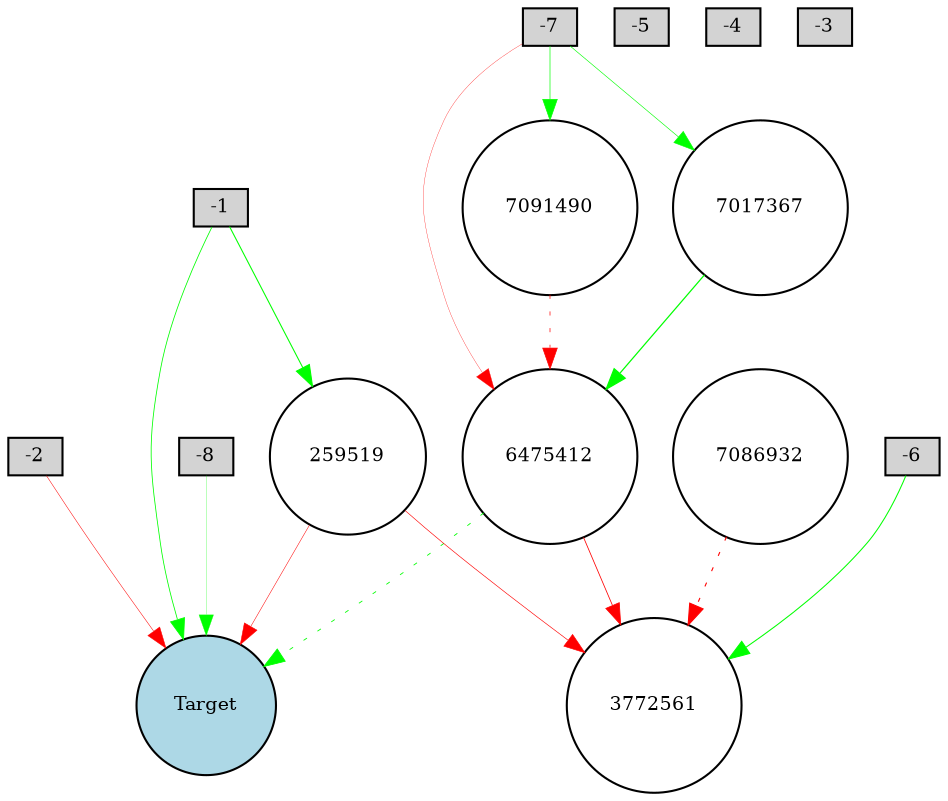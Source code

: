 digraph {
	node [fontsize=9 height=0.2 shape=circle width=0.2]
	-8 [fillcolor=lightgray shape=box style=filled]
	-7 [fillcolor=lightgray shape=box style=filled]
	-6 [fillcolor=lightgray shape=box style=filled]
	-5 [fillcolor=lightgray shape=box style=filled]
	-4 [fillcolor=lightgray shape=box style=filled]
	-3 [fillcolor=lightgray shape=box style=filled]
	-2 [fillcolor=lightgray shape=box style=filled]
	-1 [fillcolor=lightgray shape=box style=filled]
	Target [fillcolor=lightblue style=filled]
	7091490 [fillcolor=white style=filled]
	3772561 [fillcolor=white style=filled]
	6475412 [fillcolor=white style=filled]
	7086932 [fillcolor=white style=filled]
	7017367 [fillcolor=white style=filled]
	259519 [fillcolor=white style=filled]
	-1 -> Target [color=green penwidth=0.38695159306165394 style=solid]
	-2 -> Target [color=red penwidth=0.24314809945534363 style=solid]
	-1 -> 259519 [color=green penwidth=0.5107914329262134 style=solid]
	259519 -> Target [color=red penwidth=0.24394600394803787 style=solid]
	259519 -> 3772561 [color=red penwidth=0.29972631883945977 style=solid]
	-7 -> 6475412 [color=red penwidth=0.14946138416990368 style=solid]
	6475412 -> Target [color=green penwidth=0.40202806364034793 style=dotted]
	-6 -> 3772561 [color=green penwidth=0.49932165495128267 style=solid]
	-7 -> 7017367 [color=green penwidth=0.29062396691742454 style=solid]
	7017367 -> 6475412 [color=green penwidth=0.5935429596824923 style=solid]
	7086932 -> 3772561 [color=red penwidth=0.5246659808822448 style=dotted]
	6475412 -> 3772561 [color=red penwidth=0.38232928936349264 style=solid]
	-7 -> 7091490 [color=green penwidth=0.3275338639271335 style=solid]
	7091490 -> 6475412 [color=red penwidth=0.3423130806243407 style=dotted]
	-8 -> Target [color=green penwidth=0.1259617603399854 style=solid]
}
